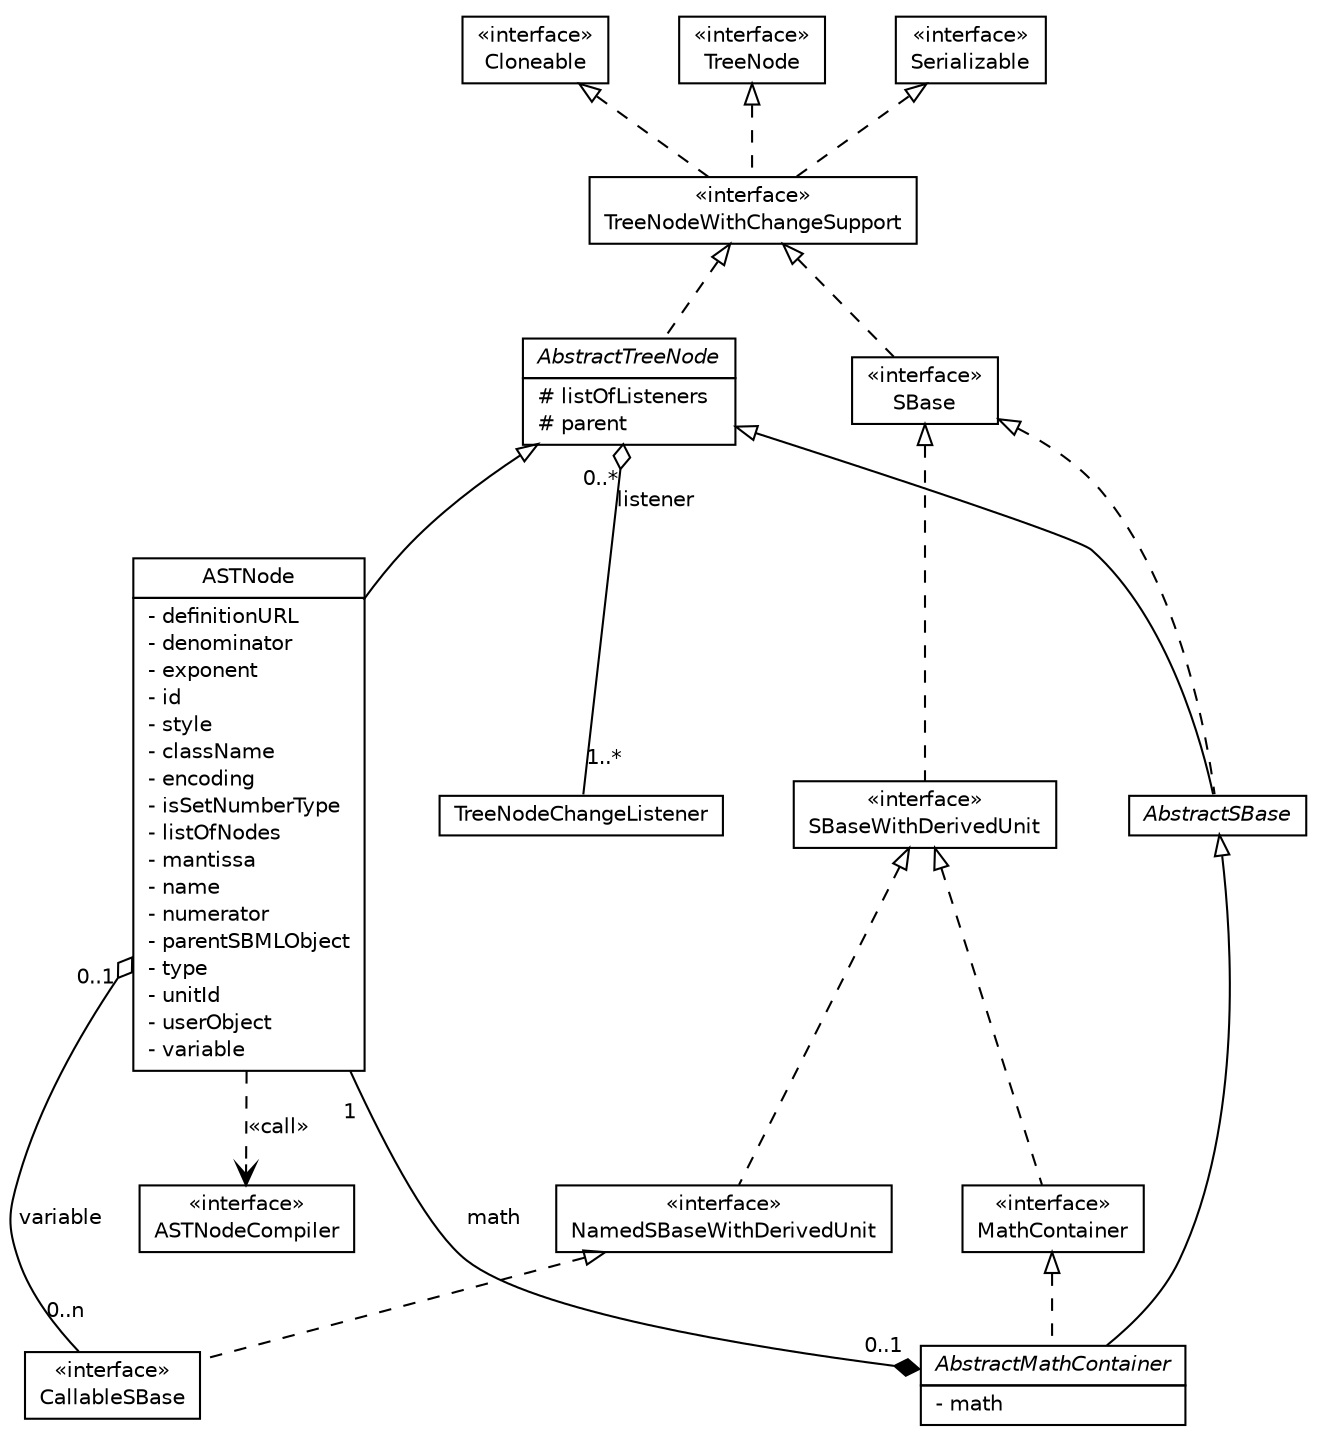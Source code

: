 #!/usr/local/bin/dot
#
# Class diagram 
# Generated by UMLGraph version 5.4 (http://www.umlgraph.org/)
# dot -Tpdf -oASTNode.pdf ASTNode.dot && acroread ASTNode.pdf &

digraph G {
	edge [fontname="Helvetica",fontsize=10,labelfontname="Helvetica",labelfontsize=10,labeldistance=2];
	node [fontname="Helvetica",fontsize=10,shape=plaintext];
	nodesep=0.25;
	ranksep=0.5;
	// org.sbml.jsbml.ASTNode
	c0 [label=<<table title="org.sbml.jsbml.ASTNode" border="0" cellborder="1" cellspacing="0" cellpadding="2" port="p">
		<tr><td><table border="0" cellspacing="0" cellpadding="1">
<tr><td align="center" balign="center"> ASTNode </td></tr>
		</table></td></tr>
		<tr><td><table border="0" cellspacing="0" cellpadding="1">
<tr><td align="left" balign="left"> - definitionURL </td></tr>
<tr><td align="left" balign="left"> - denominator </td></tr>
<tr><td align="left" balign="left"> - exponent </td></tr>
<tr><td align="left" balign="left"> - id </td></tr>
<tr><td align="left" balign="left"> - style </td></tr>
<tr><td align="left" balign="left"> - className </td></tr>
<tr><td align="left" balign="left"> - encoding </td></tr>
<tr><td align="left" balign="left"> - isSetNumberType </td></tr>
<tr><td align="left" balign="left"> - listOfNodes </td></tr>
<tr><td align="left" balign="left"> - mantissa </td></tr>
<tr><td align="left" balign="left"> - name </td></tr>
<tr><td align="left" balign="left"> - numerator </td></tr>
<tr><td align="left" balign="left"> - parentSBMLObject </td></tr>
<tr><td align="left" balign="left"> - type </td></tr>
<tr><td align="left" balign="left"> - unitId </td></tr>
<tr><td align="left" balign="left"> - userObject </td></tr>
<tr><td align="left" balign="left"> - variable </td></tr>
		</table></td></tr>
		</table>>, URL="null", fontname="Helvetica", fontcolor="black", fontsize=10.0];
	// org.sbml.jsbml.SBase
	c2 [label=<<table title="org.sbml.jsbml.SBase" border="0" cellborder="1" cellspacing="0" cellpadding="2" port="p">
		<tr><td><table border="0" cellspacing="0" cellpadding="1">
<tr><td align="center" balign="center"> &#171;interface&#187; </td></tr>
<tr><td align="center" balign="center"> SBase </td></tr>
		</table></td></tr>
		</table>>, URL="null", fontname="Helvetica", fontcolor="black", fontsize=10.0];
	// org.sbml.jsbml.AbstractTreeNode
	c3 [label=<<table title="org.sbml.jsbml.AbstractTreeNode" border="0" cellborder="1" cellspacing="0" cellpadding="2" port="p">
		<tr><td><table border="0" cellspacing="0" cellpadding="1">
<tr><td align="center" balign="center"><font face="Helvetica-Oblique"> AbstractTreeNode </font></td></tr>
		</table></td></tr>
		<tr><td><table border="0" cellspacing="0" cellpadding="1">
<tr><td align="left" balign="left"> # listOfListeners </td></tr>
<tr><td align="left" balign="left"> # parent </td></tr>
		</table></td></tr>
		</table>>, URL="null", fontname="Helvetica", fontcolor="black", fontsize=10.0];
	// org.sbml.jsbml.util.TreeNodeWithChangeSupport
	c4 [label=<<table title="org.sbml.jsbml.util.TreeNodeWithChangeSupport" border="0" cellborder="1" cellspacing="0" cellpadding="2" port="p">
		<tr><td><table border="0" cellspacing="0" cellpadding="1">
<tr><td align="center" balign="center"> &#171;interface&#187; </td></tr>
<tr><td align="center" balign="center"> TreeNodeWithChangeSupport </td></tr>
		</table></td></tr>
		</table>>, URL="null", fontname="Helvetica", fontcolor="black", fontsize=10.0];
	// org.sbml.jsbml.SBaseWithDerivedUnit
	c5 [label=<<table title="org.sbml.jsbml.SBaseWithDerivedUnit" border="0" cellborder="1" cellspacing="0" cellpadding="2" port="p">
		<tr><td><table border="0" cellspacing="0" cellpadding="1">
<tr><td align="center" balign="center"> &#171;interface&#187; </td></tr>
<tr><td align="center" balign="center"> SBaseWithDerivedUnit </td></tr>
		</table></td></tr>
		</table>>, URL="null", fontname="Helvetica", fontcolor="black", fontsize=10.0];
	// org.sbml.jsbml.CallableSBase
	c6 [label=<<table title="org.sbml.jsbml.CallableSBase" border="0" cellborder="1" cellspacing="0" cellpadding="2" port="p">
		<tr><td><table border="0" cellspacing="0" cellpadding="1">
<tr><td align="center" balign="center"> &#171;interface&#187; </td></tr>
<tr><td align="center" balign="center"> CallableSBase </td></tr>
		</table></td></tr>
		</table>>, URL="null", fontname="Helvetica", fontcolor="black", fontsize=10.0];
	// org.sbml.jsbml.AbstractSBase
	c7 [label=<<table title="org.sbml.jsbml.AbstractSBase" border="0" cellborder="1" cellspacing="0" cellpadding="2" port="p">
		<tr><td><table border="0" cellspacing="0" cellpadding="1">
<tr><td align="center" balign="center"><font face="Helvetica-Oblique"> AbstractSBase </font></td></tr>
		</table></td></tr>
		</table>>, URL="null", fontname="Helvetica", fontcolor="black", fontsize=10.0];
	// org.sbml.jsbml.MathContainer
	c9 [label=<<table title="org.sbml.jsbml.MathContainer" border="0" cellborder="1" cellspacing="0" cellpadding="2" port="p">
		<tr><td><table border="0" cellspacing="0" cellpadding="1">
<tr><td align="center" balign="center"> &#171;interface&#187; </td></tr>
<tr><td align="center" balign="center"> MathContainer </td></tr>
		</table></td></tr>
		</table>>, URL="null", fontname="Helvetica", fontcolor="black", fontsize=10.0];
	// org.sbml.jsbml.AbstractMathContainer
	c10 [label=<<table title="org.sbml.jsbml.AbstractMathContainer" border="0" cellborder="1" cellspacing="0" cellpadding="2" port="p">
		<tr><td><table border="0" cellspacing="0" cellpadding="1">
<tr><td align="center" balign="center"><font face="Helvetica-Oblique"> AbstractMathContainer </font></td></tr>
		</table></td></tr>
		<tr><td><table border="0" cellspacing="0" cellpadding="1">
<tr><td align="left" balign="left"> - math </td></tr>
		</table></td></tr>
		</table>>, URL="null", fontname="Helvetica", fontcolor="black", fontsize=10.0];
	// org.sbml.jsbml.NamedSBaseWithDerivedUnit
	c11 [label=<<table title="org.sbml.jsbml.NamedSBaseWithDerivedUnit" border="0" cellborder="1" cellspacing="0" cellpadding="2" port="p">
		<tr><td><table border="0" cellspacing="0" cellpadding="1">
<tr><td align="center" balign="center"> &#171;interface&#187; </td></tr>
<tr><td align="center" balign="center"> NamedSBaseWithDerivedUnit </td></tr>
		</table></td></tr>
		</table>>, URL="null", fontname="Helvetica", fontcolor="black", fontsize=10.0];
	// org.sbml.jsbml.util.compilers.ASTNodeCompiler
	c12 [label=<<table title="org.sbml.jsbml.util.compilers.ASTNodeCompiler" border="0" cellborder="1" cellspacing="0" cellpadding="2" port="p">
		<tr><td><table border="0" cellspacing="0" cellpadding="1">
<tr><td align="center" balign="center"> &#171;interface&#187; </td></tr>
<tr><td align="center" balign="center"> ASTNodeCompiler </td></tr>
		</table></td></tr>
		</table>>, URL="null", fontname="Helvetica", fontcolor="black", fontsize=10.0];
	//org.sbml.jsbml.ASTNode extends org.sbml.jsbml.AbstractTreeNode
	c3:p -> c0:p [dir=back,arrowtail=empty];
	// org.sbml.jsbml.ASTNode HAS org.sbml.jsbml.CallableSBase
	c0:p -> c6:p [taillabel="0..1", label="variable", headlabel="0..n", fontname="Helvetica", fontcolor="black", fontsize=10.0, color="black", arrowhead=none, arrowtail=ediamond, dir=both];
	// org.sbml.jsbml.ASTNode DEPEND org.sbml.jsbml.util.compilers.ASTNodeCompiler
	c0:p -> c12:p [taillabel="", label="&#171;call&#187;", headlabel="", fontname="Helvetica", fontcolor="black", fontsize=10.0, color="black", arrowhead=open, style=dashed];
	//org.sbml.jsbml.SBase implements org.sbml.jsbml.util.TreeNodeWithChangeSupport
	c4:p -> c2:p [dir=back,arrowtail=empty,style=dashed];
	//org.sbml.jsbml.AbstractTreeNode implements org.sbml.jsbml.util.TreeNodeWithChangeSupport
	c4:p -> c3:p [dir=back,arrowtail=empty,style=dashed];
	// org.sbml.jsbml.AbstractTreeNode HAS TreeNodeChangeListener
	c3:p -> c13:p [taillabel="0..*", label="listener", headlabel="1..*", fontname="Helvetica", fontcolor="black", fontsize=10.0, color="black", arrowhead=none, arrowtail=ediamond, dir=both];
	//org.sbml.jsbml.util.TreeNodeWithChangeSupport implements java.lang.Cloneable
	c14:p -> c4:p [dir=back,arrowtail=empty,style=dashed];
	//org.sbml.jsbml.util.TreeNodeWithChangeSupport implements javax.swing.tree.TreeNode
	c15:p -> c4:p [dir=back,arrowtail=empty,style=dashed];
	//org.sbml.jsbml.util.TreeNodeWithChangeSupport implements java.io.Serializable
	c16:p -> c4:p [dir=back,arrowtail=empty,style=dashed];
	//org.sbml.jsbml.SBaseWithDerivedUnit implements org.sbml.jsbml.SBase
	c2:p -> c5:p [dir=back,arrowtail=empty,style=dashed];
	//org.sbml.jsbml.CallableSBase implements org.sbml.jsbml.NamedSBaseWithDerivedUnit
	c11:p -> c6:p [dir=back,arrowtail=empty,style=dashed];
	//org.sbml.jsbml.AbstractSBase extends org.sbml.jsbml.AbstractTreeNode
	c3:p -> c7:p [dir=back,arrowtail=empty];
	//org.sbml.jsbml.AbstractSBase implements org.sbml.jsbml.SBase
	c2:p -> c7:p [dir=back,arrowtail=empty,style=dashed];
	// org.sbml.jsbml.AbstractSBase HAS XMLNode
	/*c7:p -> c17:p [taillabel="0..1", label="notes", headlabel="1", fontname="Helvetica", fontcolor="black", fontsize=10.0, color="black", arrowhead=none, arrowtail=ediamond, dir=both];*/
	// org.sbml.jsbml.AbstractSBase HAS Annotation
	/*c7:p -> c18:p [taillabel="0..1", label="annotation", headlabel="1", fontname="Helvetica", fontcolor="black", fontsize=10.0, color="black", arrowhead=none, arrowtail=ediamond, dir=both];*/
	// org.sbml.jsbml.AbstractSBase DEPEND SBO
	/*c7:p -> c19:p [taillabel="", label="&#171;use&#187;", headlabel="", fontname="Helvetica", fontcolor="black", fontsize=10.0, color="black", arrowhead=open, style=dashed];*/
	//org.sbml.jsbml.MathContainer implements org.sbml.jsbml.SBaseWithDerivedUnit
	c5:p -> c9:p [dir=back,arrowtail=empty,style=dashed];
	//org.sbml.jsbml.AbstractMathContainer extends org.sbml.jsbml.AbstractSBase
	c7:p -> c10:p [dir=back,arrowtail=empty];
	//org.sbml.jsbml.AbstractMathContainer implements org.sbml.jsbml.MathContainer
	c9:p -> c10:p [dir=back,arrowtail=empty,style=dashed];
	// org.sbml.jsbml.AbstractMathContainer COMPOSED org.sbml.jsbml.ASTNode
	c10:p -> c0:p [taillabel="0..1", label="math", headlabel="1", fontname="Helvetica", fontcolor="black", fontsize=10.0, color="black", arrowhead=none, arrowtail=diamond, dir=both];
	//org.sbml.jsbml.NamedSBaseWithDerivedUnit implements org.sbml.jsbml.SBaseWithDerivedUnit
	c5:p -> c11:p [dir=back,arrowtail=empty,style=dashed];
	// XMLNode
	/*c17[label=<<table title="XMLNode" border="0" cellborder="1" cellspacing="0" cellpadding="2" port="p" href="http://java.sun.com/j2se/1.4.2/docs/api//XMLNode.html">
		<tr><td><table border="0" cellspacing="0" cellpadding="1">
<tr><td align="center" balign="center"> XMLNode </td></tr>
		</table></td></tr>
		</table>>, fontname="Helvetica", fontcolor="black", fontsize=10.0];*/
	// TreeNodeChangeListener
	c13[label=<<table title="TreeNodeChangeListener" border="0" cellborder="1" cellspacing="0" cellpadding="2" port="p" href="http://java.sun.com/j2se/1.4.2/docs/api//TreeNodeChangeListener.html">
		<tr><td><table border="0" cellspacing="0" cellpadding="1">
<tr><td align="center" balign="center"> TreeNodeChangeListener </td></tr>
		</table></td></tr>
		</table>>, fontname="Helvetica", fontcolor="black", fontsize=10.0];
	// java.lang.Cloneable
	c14 [label=<<table title="java.lang.Cloneable" border="0" cellborder="1" cellspacing="0" cellpadding="2" port="p" href="http://java.sun.com/j2se/1.4.2/docs/api/java/lang/Cloneable.html">
		<tr><td><table border="0" cellspacing="0" cellpadding="1">
<tr><td align="center" balign="center"> &#171;interface&#187; </td></tr>
<tr><td align="center" balign="center"> Cloneable </td></tr>
		</table></td></tr>
		</table>>, URL="http://java.sun.com/j2se/1.4.2/docs/api/java/lang/Cloneable.html", fontname="Helvetica", fontcolor="black", fontsize=10.0];
	// SBO
	/*c19[label=<<table title="SBO" border="0" cellborder="1" cellspacing="0" cellpadding="2" port="p" href="http://java.sun.com/j2se/1.4.2/docs/api//SBO.html">
		<tr><td><table border="0" cellspacing="0" cellpadding="1">
<tr><td align="center" balign="center"> SBO </td></tr>
		</table></td></tr>
		</table>>, fontname="Helvetica", fontcolor="black", fontsize=10.0];*/
	// javax.swing.tree.TreeNode
	c15 [label=<<table title="javax.swing.tree.TreeNode" border="0" cellborder="1" cellspacing="0" cellpadding="2" port="p" href="http://java.sun.com/j2se/1.4.2/docs/api/javax/swing/tree/TreeNode.html">
		<tr><td><table border="0" cellspacing="0" cellpadding="1">
<tr><td align="center" balign="center"> &#171;interface&#187; </td></tr>
<tr><td align="center" balign="center"> TreeNode </td></tr>
		</table></td></tr>
		</table>>, URL="http://java.sun.com/j2se/1.4.2/docs/api/javax/swing/tree/TreeNode.html", fontname="Helvetica", fontcolor="black", fontsize=10.0];
	// Annotation
	/*c18[label=<<table title="Annotation" border="0" cellborder="1" cellspacing="0" cellpadding="2" port="p" href="http://java.sun.com/j2se/1.4.2/docs/api//Annotation.html">
		<tr><td><table border="0" cellspacing="0" cellpadding="1">
<tr><td align="center" balign="center"> Annotation </td></tr>
		</table></td></tr>
		</table>>, fontname="Helvetica", fontcolor="black", fontsize=10.0];*/
	// java.io.Serializable
	c16 [label=<<table title="java.io.Serializable" border="0" cellborder="1" cellspacing="0" cellpadding="2" port="p" href="http://java.sun.com/j2se/1.4.2/docs/api/java/io/Serializable.html">
		<tr><td><table border="0" cellspacing="0" cellpadding="1">
<tr><td align="center" balign="center"> &#171;interface&#187; </td></tr>
<tr><td align="center" balign="center"> Serializable </td></tr>
		</table></td></tr>
		</table>>, URL="http://java.sun.com/j2se/1.4.2/docs/api/java/io/Serializable.html", fontname="Helvetica", fontcolor="black", fontsize=10.0];

 {rank="same"; c5; c0}
}

